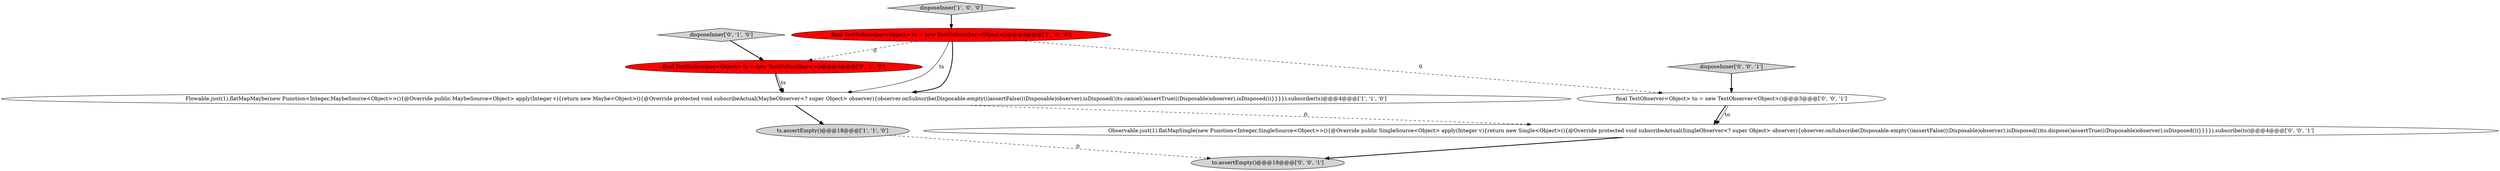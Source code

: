 digraph {
9 [style = filled, label = "final TestObserver<Object> to = new TestObserver<Object>()@@@3@@@['0', '0', '1']", fillcolor = white, shape = ellipse image = "AAA0AAABBB3BBB"];
3 [style = filled, label = "disposeInner['1', '0', '0']", fillcolor = lightgray, shape = diamond image = "AAA0AAABBB1BBB"];
0 [style = filled, label = "Flowable.just(1).flatMapMaybe(new Function<Integer,MaybeSource<Object>>(){@Override public MaybeSource<Object> apply(Integer v){return new Maybe<Object>(){@Override protected void subscribeActual(MaybeObserver<? super Object> observer){observer.onSubscribe(Disposable.empty())assertFalse(((Disposable)observer).isDisposed())ts.cancel()assertTrue(((Disposable)observer).isDisposed())}}}}).subscribe(ts)@@@4@@@['1', '1', '0']", fillcolor = white, shape = ellipse image = "AAA0AAABBB1BBB"];
1 [style = filled, label = "final TestSubscriber<Object> ts = new TestSubscriber<Object>()@@@3@@@['1', '0', '0']", fillcolor = red, shape = ellipse image = "AAA1AAABBB1BBB"];
4 [style = filled, label = "disposeInner['0', '1', '0']", fillcolor = lightgray, shape = diamond image = "AAA0AAABBB2BBB"];
5 [style = filled, label = "final TestSubscriber<Object> ts = new TestSubscriber<>()@@@3@@@['0', '1', '0']", fillcolor = red, shape = ellipse image = "AAA1AAABBB2BBB"];
7 [style = filled, label = "Observable.just(1).flatMapSingle(new Function<Integer,SingleSource<Object>>(){@Override public SingleSource<Object> apply(Integer v){return new Single<Object>(){@Override protected void subscribeActual(SingleObserver<? super Object> observer){observer.onSubscribe(Disposable.empty())assertFalse(((Disposable)observer).isDisposed())to.dispose()assertTrue(((Disposable)observer).isDisposed())}}}}).subscribe(to)@@@4@@@['0', '0', '1']", fillcolor = white, shape = ellipse image = "AAA0AAABBB3BBB"];
8 [style = filled, label = "to.assertEmpty()@@@18@@@['0', '0', '1']", fillcolor = lightgray, shape = ellipse image = "AAA0AAABBB3BBB"];
2 [style = filled, label = "ts.assertEmpty()@@@18@@@['1', '1', '0']", fillcolor = lightgray, shape = ellipse image = "AAA0AAABBB1BBB"];
6 [style = filled, label = "disposeInner['0', '0', '1']", fillcolor = lightgray, shape = diamond image = "AAA0AAABBB3BBB"];
1->9 [style = dashed, label="0"];
1->0 [style = bold, label=""];
1->5 [style = dashed, label="0"];
6->9 [style = bold, label=""];
3->1 [style = bold, label=""];
5->0 [style = bold, label=""];
9->7 [style = bold, label=""];
7->8 [style = bold, label=""];
0->7 [style = dashed, label="0"];
9->7 [style = solid, label="to"];
5->0 [style = solid, label="ts"];
4->5 [style = bold, label=""];
2->8 [style = dashed, label="0"];
0->2 [style = bold, label=""];
1->0 [style = solid, label="ts"];
}
